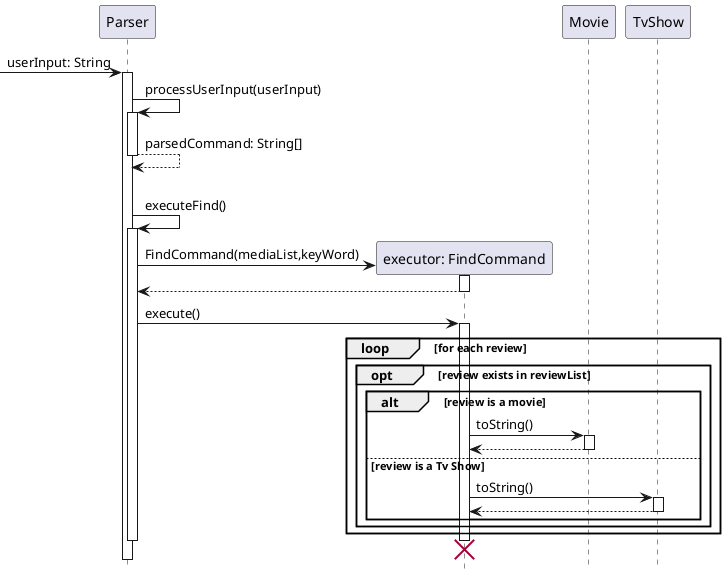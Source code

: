 @startuml
'https://plantuml.com/sequence-diagram

hide footbox

 -> Parser: userInput: String
activate Parser
Parser -> Parser: processUserInput(userInput)
activate Parser
return parsedCommand: String[]

alt find command is given
    Parser -> Parser: executeFind()
    activate Parser
    create "executor: FindCommand"
    Parser -> "executor: FindCommand": FindCommand(mediaList,keyWord)
    activate "executor: FindCommand"
    "executor: FindCommand" --> Parser:
    deactivate "executor: FindCommand"
    Parser -> "executor: FindCommand": execute()
    activate "executor: FindCommand"

    loop for each review
        participant Movie
        participant TvShow
        opt review exists in reviewList
            alt review is a movie
                "executor: FindCommand" -> Movie: toString()
                activate Movie
                return
            else review is a Tv Show
                "executor: FindCommand" -> TvShow: toString()
                activate TvShow
                return
            end
        end
end
deactivate Parser
destroy "executor: FindCommand"

@enduml